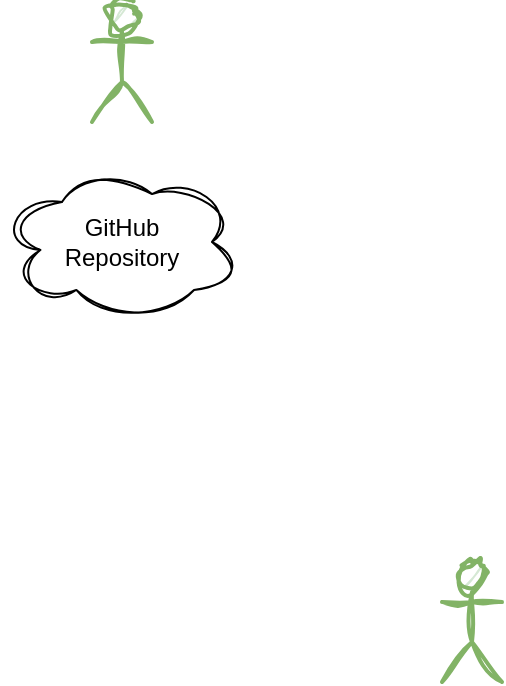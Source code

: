 <mxfile version="24.7.17">
  <diagram name="Page-1" id="K4KIPDYEgw4nUw5cdc4V">
    <mxGraphModel dx="1434" dy="822" grid="1" gridSize="10" guides="1" tooltips="1" connect="1" arrows="1" fold="1" page="1" pageScale="1" pageWidth="827" pageHeight="1169" math="0" shadow="0">
      <root>
        <mxCell id="0" />
        <mxCell id="1" parent="0" />
        <mxCell id="DL9V_pkVWsJwyDq02fDM-1" value="&lt;div&gt;GitHub&lt;/div&gt;&lt;div&gt;Repository&lt;br&gt;&lt;/div&gt;" style="ellipse;shape=cloud;whiteSpace=wrap;html=1;sketch=1;curveFitting=1;jiggle=2;" vertex="1" parent="1">
          <mxGeometry x="180" y="190" width="120" height="80" as="geometry" />
        </mxCell>
        <mxCell id="DL9V_pkVWsJwyDq02fDM-6" value="" style="shape=umlActor;verticalLabelPosition=bottom;verticalAlign=top;html=1;outlineConnect=0;strokeWidth=2;sketch=1;curveFitting=1;jiggle=2;fillColor=#d5e8d4;strokeColor=#82b366;" vertex="1" parent="1">
          <mxGeometry x="400" y="390" width="30" height="60" as="geometry" />
        </mxCell>
        <mxCell id="DL9V_pkVWsJwyDq02fDM-7" value="" style="shape=umlActor;verticalLabelPosition=bottom;verticalAlign=top;html=1;outlineConnect=0;strokeWidth=2;sketch=1;curveFitting=1;jiggle=2;fillColor=#d5e8d4;strokeColor=#82b366;" vertex="1" parent="1">
          <mxGeometry x="225" y="110" width="30" height="60" as="geometry" />
        </mxCell>
      </root>
    </mxGraphModel>
  </diagram>
</mxfile>
